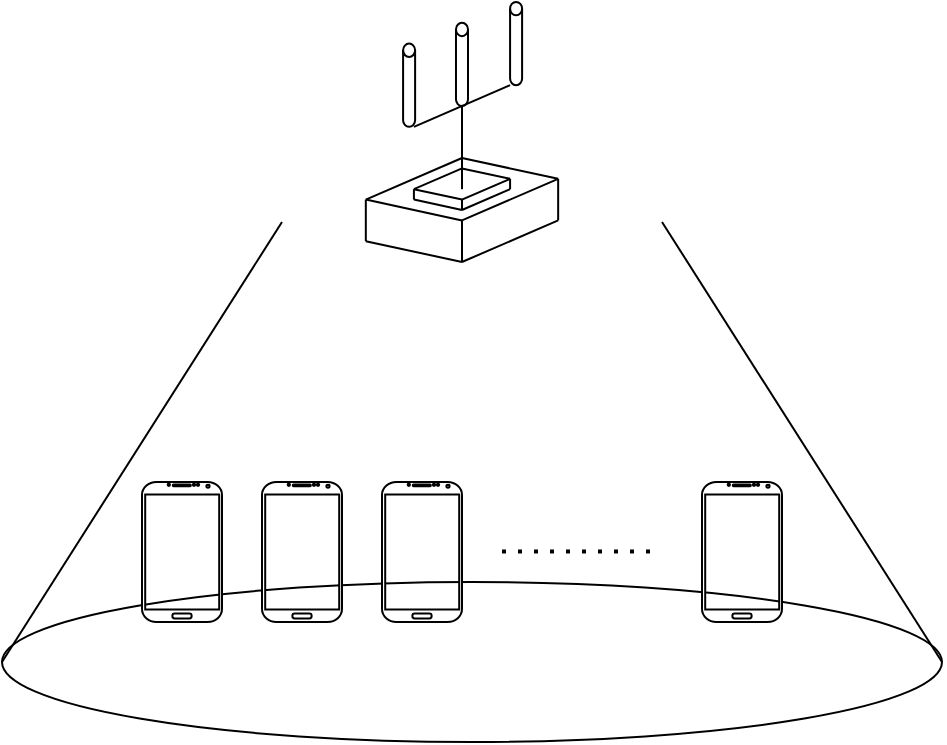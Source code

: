 <mxfile version="22.0.3" type="device">
  <diagram name="Page-1" id="ivDLOyq3tkPovrDcPKz_">
    <mxGraphModel dx="437" dy="565" grid="1" gridSize="10" guides="1" tooltips="1" connect="1" arrows="1" fold="1" page="1" pageScale="1" pageWidth="3300" pageHeight="4681" math="0" shadow="0">
      <root>
        <mxCell id="0" />
        <mxCell id="1" parent="0" />
        <mxCell id="b_guqB0zNDxJis5gTraW-8" value="" style="ellipse;whiteSpace=wrap;html=1;fillColor=none;strokeColor=#000000;" vertex="1" parent="1">
          <mxGeometry x="170" y="470" width="470" height="80" as="geometry" />
        </mxCell>
        <mxCell id="b_guqB0zNDxJis5gTraW-9" value="" style="group;strokeColor=none;container=0;" vertex="1" connectable="0" parent="1">
          <mxGeometry x="240" y="420" width="320" height="70" as="geometry" />
        </mxCell>
        <mxCell id="b_guqB0zNDxJis5gTraW-10" value="" style="endArrow=none;html=1;rounded=0;exitX=0;exitY=0.5;exitDx=0;exitDy=0;strokeColor=#000000;" edge="1" parent="1" source="b_guqB0zNDxJis5gTraW-8">
          <mxGeometry width="50" height="50" relative="1" as="geometry">
            <mxPoint x="250" y="360" as="sourcePoint" />
            <mxPoint x="310" y="290" as="targetPoint" />
          </mxGeometry>
        </mxCell>
        <mxCell id="b_guqB0zNDxJis5gTraW-11" value="" style="endArrow=none;html=1;rounded=0;strokeColor=#000000;" edge="1" parent="1">
          <mxGeometry width="50" height="50" relative="1" as="geometry">
            <mxPoint x="500" y="290" as="sourcePoint" />
            <mxPoint x="640" y="510" as="targetPoint" />
          </mxGeometry>
        </mxCell>
        <mxCell id="b_guqB0zNDxJis5gTraW-27" value="" style="endArrow=none;html=1;rounded=0;strokeColor=#000000;" edge="1" parent="1">
          <mxGeometry width="50" height="50" relative="1" as="geometry">
            <mxPoint x="351.91" y="278.8" as="sourcePoint" />
            <mxPoint x="399.995" y="258" as="targetPoint" />
          </mxGeometry>
        </mxCell>
        <mxCell id="b_guqB0zNDxJis5gTraW-28" value="" style="endArrow=none;html=1;rounded=0;strokeColor=#000000;" edge="1" parent="1">
          <mxGeometry width="50" height="50" relative="1" as="geometry">
            <mxPoint x="399.995" y="289.2" as="sourcePoint" />
            <mxPoint x="448.08" y="268.4" as="targetPoint" />
          </mxGeometry>
        </mxCell>
        <mxCell id="b_guqB0zNDxJis5gTraW-29" value="" style="endArrow=none;html=1;rounded=0;strokeColor=#000000;" edge="1" parent="1">
          <mxGeometry width="50" height="50" relative="1" as="geometry">
            <mxPoint x="399.995" y="258" as="sourcePoint" />
            <mxPoint x="448.08" y="268.4" as="targetPoint" />
          </mxGeometry>
        </mxCell>
        <mxCell id="b_guqB0zNDxJis5gTraW-30" value="" style="endArrow=none;html=1;rounded=0;strokeColor=#000000;" edge="1" parent="1">
          <mxGeometry width="50" height="50" relative="1" as="geometry">
            <mxPoint x="351.91" y="278.8" as="sourcePoint" />
            <mxPoint x="399.995" y="289.2" as="targetPoint" />
          </mxGeometry>
        </mxCell>
        <mxCell id="b_guqB0zNDxJis5gTraW-31" value="" style="endArrow=none;html=1;rounded=0;strokeColor=#000000;" edge="1" parent="1">
          <mxGeometry width="50" height="50" relative="1" as="geometry">
            <mxPoint x="399.995" y="289.2" as="sourcePoint" />
            <mxPoint x="399.995" y="310" as="targetPoint" />
          </mxGeometry>
        </mxCell>
        <mxCell id="b_guqB0zNDxJis5gTraW-32" value="" style="endArrow=none;html=1;rounded=0;strokeColor=#000000;" edge="1" parent="1">
          <mxGeometry width="50" height="50" relative="1" as="geometry">
            <mxPoint x="351.91" y="278.8" as="sourcePoint" />
            <mxPoint x="351.91" y="299.6" as="targetPoint" />
          </mxGeometry>
        </mxCell>
        <mxCell id="b_guqB0zNDxJis5gTraW-33" value="" style="endArrow=none;html=1;rounded=0;strokeColor=#000000;" edge="1" parent="1">
          <mxGeometry width="50" height="50" relative="1" as="geometry">
            <mxPoint x="351.91" y="299.6" as="sourcePoint" />
            <mxPoint x="399.995" y="310" as="targetPoint" />
          </mxGeometry>
        </mxCell>
        <mxCell id="b_guqB0zNDxJis5gTraW-34" value="" style="endArrow=none;html=1;rounded=0;strokeColor=#000000;" edge="1" parent="1">
          <mxGeometry width="50" height="50" relative="1" as="geometry">
            <mxPoint x="399.995" y="310" as="sourcePoint" />
            <mxPoint x="448.08" y="289.2" as="targetPoint" />
          </mxGeometry>
        </mxCell>
        <mxCell id="b_guqB0zNDxJis5gTraW-35" value="" style="endArrow=none;html=1;rounded=0;strokeColor=#000000;" edge="1" parent="1">
          <mxGeometry width="50" height="50" relative="1" as="geometry">
            <mxPoint x="448.08" y="268.4" as="sourcePoint" />
            <mxPoint x="448.08" y="289.2" as="targetPoint" />
          </mxGeometry>
        </mxCell>
        <mxCell id="b_guqB0zNDxJis5gTraW-36" value="" style="endArrow=none;html=1;rounded=0;strokeColor=#000000;" edge="1" parent="1">
          <mxGeometry width="50" height="50" relative="1" as="geometry">
            <mxPoint x="399.995" y="273.6" as="sourcePoint" />
            <mxPoint x="399.995" y="232" as="targetPoint" />
          </mxGeometry>
        </mxCell>
        <mxCell id="b_guqB0zNDxJis5gTraW-37" value="" style="endArrow=none;html=1;rounded=0;strokeColor=#000000;" edge="1" parent="1">
          <mxGeometry width="50" height="50" relative="1" as="geometry">
            <mxPoint x="375.953" y="273.6" as="sourcePoint" />
            <mxPoint x="399.995" y="263.2" as="targetPoint" />
          </mxGeometry>
        </mxCell>
        <mxCell id="b_guqB0zNDxJis5gTraW-38" value="" style="endArrow=none;html=1;rounded=0;strokeColor=#000000;" edge="1" parent="1">
          <mxGeometry width="50" height="50" relative="1" as="geometry">
            <mxPoint x="399.995" y="263.2" as="sourcePoint" />
            <mxPoint x="424.038" y="268.4" as="targetPoint" />
          </mxGeometry>
        </mxCell>
        <mxCell id="b_guqB0zNDxJis5gTraW-39" value="" style="endArrow=none;html=1;rounded=0;strokeColor=#000000;" edge="1" parent="1">
          <mxGeometry width="50" height="50" relative="1" as="geometry">
            <mxPoint x="399.995" y="278.8" as="sourcePoint" />
            <mxPoint x="424.038" y="268.4" as="targetPoint" />
          </mxGeometry>
        </mxCell>
        <mxCell id="b_guqB0zNDxJis5gTraW-40" value="" style="endArrow=none;html=1;rounded=0;strokeColor=#000000;" edge="1" parent="1">
          <mxGeometry width="50" height="50" relative="1" as="geometry">
            <mxPoint x="375.953" y="273.6" as="sourcePoint" />
            <mxPoint x="399.995" y="278.8" as="targetPoint" />
          </mxGeometry>
        </mxCell>
        <mxCell id="b_guqB0zNDxJis5gTraW-41" value="" style="endArrow=none;html=1;rounded=0;strokeColor=#000000;" edge="1" parent="1">
          <mxGeometry width="50" height="50" relative="1" as="geometry">
            <mxPoint x="399.995" y="284" as="sourcePoint" />
            <mxPoint x="399.995" y="278.8" as="targetPoint" />
          </mxGeometry>
        </mxCell>
        <mxCell id="b_guqB0zNDxJis5gTraW-42" value="" style="endArrow=none;html=1;rounded=0;strokeColor=#000000;" edge="1" parent="1">
          <mxGeometry width="50" height="50" relative="1" as="geometry">
            <mxPoint x="375.953" y="273.6" as="sourcePoint" />
            <mxPoint x="375.953" y="278.8" as="targetPoint" />
          </mxGeometry>
        </mxCell>
        <mxCell id="b_guqB0zNDxJis5gTraW-43" value="" style="endArrow=none;html=1;rounded=0;strokeColor=#000000;" edge="1" parent="1">
          <mxGeometry width="50" height="50" relative="1" as="geometry">
            <mxPoint x="424.038" y="268.4" as="sourcePoint" />
            <mxPoint x="424.038" y="273.6" as="targetPoint" />
          </mxGeometry>
        </mxCell>
        <mxCell id="b_guqB0zNDxJis5gTraW-44" value="" style="endArrow=none;html=1;rounded=0;strokeColor=#000000;" edge="1" parent="1">
          <mxGeometry width="50" height="50" relative="1" as="geometry">
            <mxPoint x="399.995" y="284" as="sourcePoint" />
            <mxPoint x="424.038" y="273.6" as="targetPoint" />
          </mxGeometry>
        </mxCell>
        <mxCell id="b_guqB0zNDxJis5gTraW-45" value="" style="endArrow=none;html=1;rounded=0;strokeColor=#000000;" edge="1" parent="1">
          <mxGeometry width="50" height="50" relative="1" as="geometry">
            <mxPoint x="375.953" y="278.8" as="sourcePoint" />
            <mxPoint x="399.995" y="284" as="targetPoint" />
          </mxGeometry>
        </mxCell>
        <mxCell id="b_guqB0zNDxJis5gTraW-46" value="" style="shape=cylinder3;whiteSpace=wrap;html=1;boundedLbl=1;backgroundOutline=1;size=3.333;strokeColor=#000000;fillColor=none;" vertex="1" parent="1">
          <mxGeometry x="424.038" y="180" width="6.011" height="41.6" as="geometry" />
        </mxCell>
        <mxCell id="b_guqB0zNDxJis5gTraW-47" value="" style="endArrow=none;html=1;rounded=0;strokeColor=#000000;" edge="1" parent="1">
          <mxGeometry width="50" height="50" relative="1" as="geometry">
            <mxPoint x="375.953" y="242.4" as="sourcePoint" />
            <mxPoint x="424.038" y="221.6" as="targetPoint" />
          </mxGeometry>
        </mxCell>
        <mxCell id="b_guqB0zNDxJis5gTraW-48" value="" style="shape=cylinder3;whiteSpace=wrap;html=1;boundedLbl=1;backgroundOutline=1;size=3.333;strokeColor=#000000;fillColor=none;" vertex="1" parent="1">
          <mxGeometry x="396.99" y="190.4" width="6.011" height="41.6" as="geometry" />
        </mxCell>
        <mxCell id="b_guqB0zNDxJis5gTraW-49" value="" style="shape=cylinder3;whiteSpace=wrap;html=1;boundedLbl=1;backgroundOutline=1;size=3.333;strokeColor=#000000;fillColor=none;" vertex="1" parent="1">
          <mxGeometry x="370.543" y="200.8" width="6.011" height="41.6" as="geometry" />
        </mxCell>
        <mxCell id="b_guqB0zNDxJis5gTraW-2" value="" style="verticalLabelPosition=bottom;verticalAlign=top;html=1;shadow=0;dashed=0;strokeWidth=1;shape=mxgraph.android.phone2;strokeColor=#000000;" vertex="1" parent="1">
          <mxGeometry x="240" y="420" width="40" height="70" as="geometry" />
        </mxCell>
        <mxCell id="b_guqB0zNDxJis5gTraW-3" value="" style="verticalLabelPosition=bottom;verticalAlign=top;html=1;shadow=0;dashed=0;strokeWidth=1;shape=mxgraph.android.phone2;strokeColor=#000000;" vertex="1" parent="1">
          <mxGeometry x="520" y="420" width="40" height="70" as="geometry" />
        </mxCell>
        <mxCell id="b_guqB0zNDxJis5gTraW-4" value="" style="verticalLabelPosition=bottom;verticalAlign=top;html=1;shadow=0;dashed=0;strokeWidth=1;shape=mxgraph.android.phone2;strokeColor=#000000;" vertex="1" parent="1">
          <mxGeometry x="300" y="420" width="40" height="70" as="geometry" />
        </mxCell>
        <mxCell id="b_guqB0zNDxJis5gTraW-5" value="" style="verticalLabelPosition=bottom;verticalAlign=top;html=1;shadow=0;dashed=0;strokeWidth=1;shape=mxgraph.android.phone2;strokeColor=#000000;" vertex="1" parent="1">
          <mxGeometry x="360" y="420" width="40" height="70" as="geometry" />
        </mxCell>
        <mxCell id="b_guqB0zNDxJis5gTraW-7" value="" style="endArrow=none;dashed=1;html=1;dashPattern=1 3;strokeWidth=2;rounded=0;strokeColor=#000000;" edge="1" parent="1">
          <mxGeometry width="50" height="50" relative="1" as="geometry">
            <mxPoint x="420" y="454.71" as="sourcePoint" />
            <mxPoint x="500" y="454.71" as="targetPoint" />
          </mxGeometry>
        </mxCell>
      </root>
    </mxGraphModel>
  </diagram>
</mxfile>

